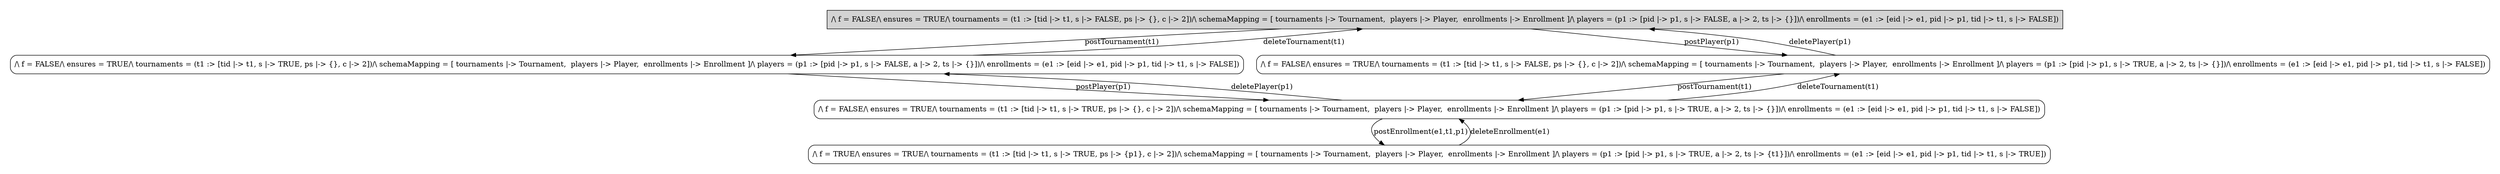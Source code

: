 strict digraph DiskGraph {
node [shape=box,style=rounded]
nodesep=0.35;
subgraph cluster_graph {
color="white";
181079032517841395 [label="/\\ f = FALSE/\\ ensures = TRUE/\\ tournaments = (t1 :> [tid |-> t1, s |-> FALSE, ps |-> {}, c |-> 2])/\\ schemaMapping = [ tournaments |-> Tournament,  players |-> Player,  enrollments |-> Enrollment ]/\\ players = (p1 :> [pid |-> p1, s |-> FALSE, a |-> 2, ts |-> {}])/\\ enrollments = (e1 :> [eid |-> e1, pid |-> p1, tid |-> t1, s |-> FALSE])",style = filled]
181079032517841395 -> -8524482618179976790 [label="postTournament(t1)",color="black",fontcolor="black"];
-8524482618179976790 [label="/\\ f = FALSE/\\ ensures = TRUE/\\ tournaments = (t1 :> [tid |-> t1, s |-> TRUE, ps |-> {}, c |-> 2])/\\ schemaMapping = [ tournaments |-> Tournament,  players |-> Player,  enrollments |-> Enrollment ]/\\ players = (p1 :> [pid |-> p1, s |-> FALSE, a |-> 2, ts |-> {}])/\\ enrollments = (e1 :> [eid |-> e1, pid |-> p1, tid |-> t1, s |-> FALSE])",tooltip="/\\ f = FALSE/\\ ensures = TRUE/\\ tournaments = (t1 :> [tid |-> t1, s |-> TRUE, ps |-> {}, c |-> 2])/\\ schemaMapping = [ tournaments |-> Tournament,  players |-> Player,  enrollments |-> Enrollment ]/\\ players = (p1 :> [pid |-> p1, s |-> FALSE, a |-> 2, ts |-> {}])/\\ enrollments = (e1 :> [eid |-> e1, pid |-> p1, tid |-> t1, s |-> FALSE])"];
181079032517841395 -> -8193688901247397505 [label="postPlayer(p1)",color="black",fontcolor="black"];
-8193688901247397505 [label="/\\ f = FALSE/\\ ensures = TRUE/\\ tournaments = (t1 :> [tid |-> t1, s |-> FALSE, ps |-> {}, c |-> 2])/\\ schemaMapping = [ tournaments |-> Tournament,  players |-> Player,  enrollments |-> Enrollment ]/\\ players = (p1 :> [pid |-> p1, s |-> TRUE, a |-> 2, ts |-> {}])/\\ enrollments = (e1 :> [eid |-> e1, pid |-> p1, tid |-> t1, s |-> FALSE])",tooltip="/\\ f = FALSE/\\ ensures = TRUE/\\ tournaments = (t1 :> [tid |-> t1, s |-> FALSE, ps |-> {}, c |-> 2])/\\ schemaMapping = [ tournaments |-> Tournament,  players |-> Player,  enrollments |-> Enrollment ]/\\ players = (p1 :> [pid |-> p1, s |-> TRUE, a |-> 2, ts |-> {}])/\\ enrollments = (e1 :> [eid |-> e1, pid |-> p1, tid |-> t1, s |-> FALSE])"];
-8524482618179976790 -> 181079032517841395 [label="deleteTournament(t1)",color="black",fontcolor="black"];
-8524482618179976790 -> 395064465223958822 [label="postPlayer(p1)",color="black",fontcolor="black"];
395064465223958822 [label="/\\ f = FALSE/\\ ensures = TRUE/\\ tournaments = (t1 :> [tid |-> t1, s |-> TRUE, ps |-> {}, c |-> 2])/\\ schemaMapping = [ tournaments |-> Tournament,  players |-> Player,  enrollments |-> Enrollment ]/\\ players = (p1 :> [pid |-> p1, s |-> TRUE, a |-> 2, ts |-> {}])/\\ enrollments = (e1 :> [eid |-> e1, pid |-> p1, tid |-> t1, s |-> FALSE])",tooltip="/\\ f = FALSE/\\ ensures = TRUE/\\ tournaments = (t1 :> [tid |-> t1, s |-> TRUE, ps |-> {}, c |-> 2])/\\ schemaMapping = [ tournaments |-> Tournament,  players |-> Player,  enrollments |-> Enrollment ]/\\ players = (p1 :> [pid |-> p1, s |-> TRUE, a |-> 2, ts |-> {}])/\\ enrollments = (e1 :> [eid |-> e1, pid |-> p1, tid |-> t1, s |-> FALSE])"];
-8193688901247397505 -> 395064465223958822 [label="postTournament(t1)",color="black",fontcolor="black"];
-8193688901247397505 -> 181079032517841395 [label="deletePlayer(p1)",color="black",fontcolor="black"];
395064465223958822 -> -8193688901247397505 [label="deleteTournament(t1)",color="black",fontcolor="black"];
395064465223958822 -> -8524482618179976790 [label="deletePlayer(p1)",color="black",fontcolor="black"];
395064465223958822 -> -7164724653827049689 [label="postEnrollment(e1,t1,p1)",color="black",fontcolor="black"];
-7164724653827049689 [label="/\\ f = TRUE/\\ ensures = TRUE/\\ tournaments = (t1 :> [tid |-> t1, s |-> TRUE, ps |-> {p1}, c |-> 2])/\\ schemaMapping = [ tournaments |-> Tournament,  players |-> Player,  enrollments |-> Enrollment ]/\\ players = (p1 :> [pid |-> p1, s |-> TRUE, a |-> 2, ts |-> {t1}])/\\ enrollments = (e1 :> [eid |-> e1, pid |-> p1, tid |-> t1, s |-> TRUE])",tooltip="/\\ f = TRUE/\\ ensures = TRUE/\\ tournaments = (t1 :> [tid |-> t1, s |-> TRUE, ps |-> {p1}, c |-> 2])/\\ schemaMapping = [ tournaments |-> Tournament,  players |-> Player,  enrollments |-> Enrollment ]/\\ players = (p1 :> [pid |-> p1, s |-> TRUE, a |-> 2, ts |-> {t1}])/\\ enrollments = (e1 :> [eid |-> e1, pid |-> p1, tid |-> t1, s |-> TRUE])"];
-7164724653827049689 -> 395064465223958822 [label="deleteEnrollment(e1)",color="black",fontcolor="black"];
{rank = same; 181079032517841395;}
{rank = same; -8524482618179976790;-8193688901247397505;}
{rank = same; 395064465223958822;}
{rank = same; -7164724653827049689;}
}
}